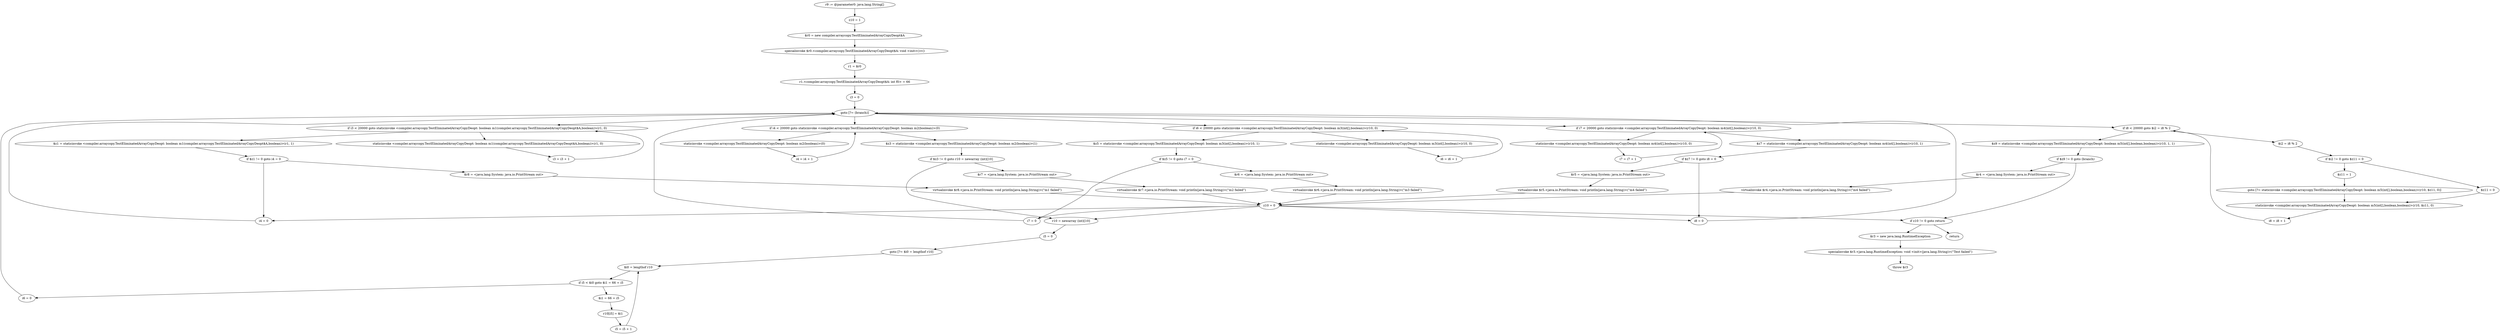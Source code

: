 digraph "unitGraph" {
    "r9 := @parameter0: java.lang.String[]"
    "z10 = 1"
    "$r0 = new compiler.arraycopy.TestEliminatedArrayCopyDeopt$A"
    "specialinvoke $r0.<compiler.arraycopy.TestEliminatedArrayCopyDeopt$A: void <init>()>()"
    "r1 = $r0"
    "r1.<compiler.arraycopy.TestEliminatedArrayCopyDeopt$A: int f0> = 66"
    "i3 = 0"
    "goto [?= (branch)]"
    "staticinvoke <compiler.arraycopy.TestEliminatedArrayCopyDeopt: boolean m1(compiler.arraycopy.TestEliminatedArrayCopyDeopt$A,boolean)>(r1, 0)"
    "i3 = i3 + 1"
    "if i3 < 20000 goto staticinvoke <compiler.arraycopy.TestEliminatedArrayCopyDeopt: boolean m1(compiler.arraycopy.TestEliminatedArrayCopyDeopt$A,boolean)>(r1, 0)"
    "$z1 = staticinvoke <compiler.arraycopy.TestEliminatedArrayCopyDeopt: boolean m1(compiler.arraycopy.TestEliminatedArrayCopyDeopt$A,boolean)>(r1, 1)"
    "if $z1 != 0 goto i4 = 0"
    "$r8 = <java.lang.System: java.io.PrintStream out>"
    "virtualinvoke $r8.<java.io.PrintStream: void println(java.lang.String)>(\"m1 failed\")"
    "z10 = 0"
    "i4 = 0"
    "staticinvoke <compiler.arraycopy.TestEliminatedArrayCopyDeopt: boolean m2(boolean)>(0)"
    "i4 = i4 + 1"
    "if i4 < 20000 goto staticinvoke <compiler.arraycopy.TestEliminatedArrayCopyDeopt: boolean m2(boolean)>(0)"
    "$z3 = staticinvoke <compiler.arraycopy.TestEliminatedArrayCopyDeopt: boolean m2(boolean)>(1)"
    "if $z3 != 0 goto r10 = newarray (int)[10]"
    "$r7 = <java.lang.System: java.io.PrintStream out>"
    "virtualinvoke $r7.<java.io.PrintStream: void println(java.lang.String)>(\"m2 failed\")"
    "r10 = newarray (int)[10]"
    "i5 = 0"
    "goto [?= $i0 = lengthof r10]"
    "$i1 = 66 + i5"
    "r10[i5] = $i1"
    "i5 = i5 + 1"
    "$i0 = lengthof r10"
    "if i5 < $i0 goto $i1 = 66 + i5"
    "i6 = 0"
    "staticinvoke <compiler.arraycopy.TestEliminatedArrayCopyDeopt: boolean m3(int[],boolean)>(r10, 0)"
    "i6 = i6 + 1"
    "if i6 < 20000 goto staticinvoke <compiler.arraycopy.TestEliminatedArrayCopyDeopt: boolean m3(int[],boolean)>(r10, 0)"
    "$z5 = staticinvoke <compiler.arraycopy.TestEliminatedArrayCopyDeopt: boolean m3(int[],boolean)>(r10, 1)"
    "if $z5 != 0 goto i7 = 0"
    "$r6 = <java.lang.System: java.io.PrintStream out>"
    "virtualinvoke $r6.<java.io.PrintStream: void println(java.lang.String)>(\"m3 failed\")"
    "i7 = 0"
    "staticinvoke <compiler.arraycopy.TestEliminatedArrayCopyDeopt: boolean m4(int[],boolean)>(r10, 0)"
    "i7 = i7 + 1"
    "if i7 < 20000 goto staticinvoke <compiler.arraycopy.TestEliminatedArrayCopyDeopt: boolean m4(int[],boolean)>(r10, 0)"
    "$z7 = staticinvoke <compiler.arraycopy.TestEliminatedArrayCopyDeopt: boolean m4(int[],boolean)>(r10, 1)"
    "if $z7 != 0 goto i8 = 0"
    "$r5 = <java.lang.System: java.io.PrintStream out>"
    "virtualinvoke $r5.<java.io.PrintStream: void println(java.lang.String)>(\"m4 failed\")"
    "i8 = 0"
    "$i2 = i8 % 2"
    "if $i2 != 0 goto $z11 = 0"
    "$z11 = 1"
    "goto [?= staticinvoke <compiler.arraycopy.TestEliminatedArrayCopyDeopt: boolean m5(int[],boolean,boolean)>(r10, $z11, 0)]"
    "$z11 = 0"
    "staticinvoke <compiler.arraycopy.TestEliminatedArrayCopyDeopt: boolean m5(int[],boolean,boolean)>(r10, $z11, 0)"
    "i8 = i8 + 1"
    "if i8 < 20000 goto $i2 = i8 % 2"
    "$z9 = staticinvoke <compiler.arraycopy.TestEliminatedArrayCopyDeopt: boolean m5(int[],boolean,boolean)>(r10, 1, 1)"
    "if $z9 != 0 goto (branch)"
    "$r4 = <java.lang.System: java.io.PrintStream out>"
    "virtualinvoke $r4.<java.io.PrintStream: void println(java.lang.String)>(\"m4 failed\")"
    "if z10 != 0 goto return"
    "$r3 = new java.lang.RuntimeException"
    "specialinvoke $r3.<java.lang.RuntimeException: void <init>(java.lang.String)>(\"Test failed\")"
    "throw $r3"
    "return"
    "r9 := @parameter0: java.lang.String[]"->"z10 = 1";
    "z10 = 1"->"$r0 = new compiler.arraycopy.TestEliminatedArrayCopyDeopt$A";
    "$r0 = new compiler.arraycopy.TestEliminatedArrayCopyDeopt$A"->"specialinvoke $r0.<compiler.arraycopy.TestEliminatedArrayCopyDeopt$A: void <init>()>()";
    "specialinvoke $r0.<compiler.arraycopy.TestEliminatedArrayCopyDeopt$A: void <init>()>()"->"r1 = $r0";
    "r1 = $r0"->"r1.<compiler.arraycopy.TestEliminatedArrayCopyDeopt$A: int f0> = 66";
    "r1.<compiler.arraycopy.TestEliminatedArrayCopyDeopt$A: int f0> = 66"->"i3 = 0";
    "i3 = 0"->"goto [?= (branch)]";
    "goto [?= (branch)]"->"if i3 < 20000 goto staticinvoke <compiler.arraycopy.TestEliminatedArrayCopyDeopt: boolean m1(compiler.arraycopy.TestEliminatedArrayCopyDeopt$A,boolean)>(r1, 0)";
    "staticinvoke <compiler.arraycopy.TestEliminatedArrayCopyDeopt: boolean m1(compiler.arraycopy.TestEliminatedArrayCopyDeopt$A,boolean)>(r1, 0)"->"i3 = i3 + 1";
    "i3 = i3 + 1"->"if i3 < 20000 goto staticinvoke <compiler.arraycopy.TestEliminatedArrayCopyDeopt: boolean m1(compiler.arraycopy.TestEliminatedArrayCopyDeopt$A,boolean)>(r1, 0)";
    "if i3 < 20000 goto staticinvoke <compiler.arraycopy.TestEliminatedArrayCopyDeopt: boolean m1(compiler.arraycopy.TestEliminatedArrayCopyDeopt$A,boolean)>(r1, 0)"->"$z1 = staticinvoke <compiler.arraycopy.TestEliminatedArrayCopyDeopt: boolean m1(compiler.arraycopy.TestEliminatedArrayCopyDeopt$A,boolean)>(r1, 1)";
    "if i3 < 20000 goto staticinvoke <compiler.arraycopy.TestEliminatedArrayCopyDeopt: boolean m1(compiler.arraycopy.TestEliminatedArrayCopyDeopt$A,boolean)>(r1, 0)"->"staticinvoke <compiler.arraycopy.TestEliminatedArrayCopyDeopt: boolean m1(compiler.arraycopy.TestEliminatedArrayCopyDeopt$A,boolean)>(r1, 0)";
    "$z1 = staticinvoke <compiler.arraycopy.TestEliminatedArrayCopyDeopt: boolean m1(compiler.arraycopy.TestEliminatedArrayCopyDeopt$A,boolean)>(r1, 1)"->"if $z1 != 0 goto i4 = 0";
    "if $z1 != 0 goto i4 = 0"->"$r8 = <java.lang.System: java.io.PrintStream out>";
    "if $z1 != 0 goto i4 = 0"->"i4 = 0";
    "$r8 = <java.lang.System: java.io.PrintStream out>"->"virtualinvoke $r8.<java.io.PrintStream: void println(java.lang.String)>(\"m1 failed\")";
    "virtualinvoke $r8.<java.io.PrintStream: void println(java.lang.String)>(\"m1 failed\")"->"z10 = 0";
    "z10 = 0"->"i4 = 0";
    "i4 = 0"->"goto [?= (branch)]";
    "goto [?= (branch)]"->"if i4 < 20000 goto staticinvoke <compiler.arraycopy.TestEliminatedArrayCopyDeopt: boolean m2(boolean)>(0)";
    "staticinvoke <compiler.arraycopy.TestEliminatedArrayCopyDeopt: boolean m2(boolean)>(0)"->"i4 = i4 + 1";
    "i4 = i4 + 1"->"if i4 < 20000 goto staticinvoke <compiler.arraycopy.TestEliminatedArrayCopyDeopt: boolean m2(boolean)>(0)";
    "if i4 < 20000 goto staticinvoke <compiler.arraycopy.TestEliminatedArrayCopyDeopt: boolean m2(boolean)>(0)"->"$z3 = staticinvoke <compiler.arraycopy.TestEliminatedArrayCopyDeopt: boolean m2(boolean)>(1)";
    "if i4 < 20000 goto staticinvoke <compiler.arraycopy.TestEliminatedArrayCopyDeopt: boolean m2(boolean)>(0)"->"staticinvoke <compiler.arraycopy.TestEliminatedArrayCopyDeopt: boolean m2(boolean)>(0)";
    "$z3 = staticinvoke <compiler.arraycopy.TestEliminatedArrayCopyDeopt: boolean m2(boolean)>(1)"->"if $z3 != 0 goto r10 = newarray (int)[10]";
    "if $z3 != 0 goto r10 = newarray (int)[10]"->"$r7 = <java.lang.System: java.io.PrintStream out>";
    "if $z3 != 0 goto r10 = newarray (int)[10]"->"r10 = newarray (int)[10]";
    "$r7 = <java.lang.System: java.io.PrintStream out>"->"virtualinvoke $r7.<java.io.PrintStream: void println(java.lang.String)>(\"m2 failed\")";
    "virtualinvoke $r7.<java.io.PrintStream: void println(java.lang.String)>(\"m2 failed\")"->"z10 = 0";
    "z10 = 0"->"r10 = newarray (int)[10]";
    "r10 = newarray (int)[10]"->"i5 = 0";
    "i5 = 0"->"goto [?= $i0 = lengthof r10]";
    "goto [?= $i0 = lengthof r10]"->"$i0 = lengthof r10";
    "$i1 = 66 + i5"->"r10[i5] = $i1";
    "r10[i5] = $i1"->"i5 = i5 + 1";
    "i5 = i5 + 1"->"$i0 = lengthof r10";
    "$i0 = lengthof r10"->"if i5 < $i0 goto $i1 = 66 + i5";
    "if i5 < $i0 goto $i1 = 66 + i5"->"i6 = 0";
    "if i5 < $i0 goto $i1 = 66 + i5"->"$i1 = 66 + i5";
    "i6 = 0"->"goto [?= (branch)]";
    "goto [?= (branch)]"->"if i6 < 20000 goto staticinvoke <compiler.arraycopy.TestEliminatedArrayCopyDeopt: boolean m3(int[],boolean)>(r10, 0)";
    "staticinvoke <compiler.arraycopy.TestEliminatedArrayCopyDeopt: boolean m3(int[],boolean)>(r10, 0)"->"i6 = i6 + 1";
    "i6 = i6 + 1"->"if i6 < 20000 goto staticinvoke <compiler.arraycopy.TestEliminatedArrayCopyDeopt: boolean m3(int[],boolean)>(r10, 0)";
    "if i6 < 20000 goto staticinvoke <compiler.arraycopy.TestEliminatedArrayCopyDeopt: boolean m3(int[],boolean)>(r10, 0)"->"$z5 = staticinvoke <compiler.arraycopy.TestEliminatedArrayCopyDeopt: boolean m3(int[],boolean)>(r10, 1)";
    "if i6 < 20000 goto staticinvoke <compiler.arraycopy.TestEliminatedArrayCopyDeopt: boolean m3(int[],boolean)>(r10, 0)"->"staticinvoke <compiler.arraycopy.TestEliminatedArrayCopyDeopt: boolean m3(int[],boolean)>(r10, 0)";
    "$z5 = staticinvoke <compiler.arraycopy.TestEliminatedArrayCopyDeopt: boolean m3(int[],boolean)>(r10, 1)"->"if $z5 != 0 goto i7 = 0";
    "if $z5 != 0 goto i7 = 0"->"$r6 = <java.lang.System: java.io.PrintStream out>";
    "if $z5 != 0 goto i7 = 0"->"i7 = 0";
    "$r6 = <java.lang.System: java.io.PrintStream out>"->"virtualinvoke $r6.<java.io.PrintStream: void println(java.lang.String)>(\"m3 failed\")";
    "virtualinvoke $r6.<java.io.PrintStream: void println(java.lang.String)>(\"m3 failed\")"->"z10 = 0";
    "z10 = 0"->"i7 = 0";
    "i7 = 0"->"goto [?= (branch)]";
    "goto [?= (branch)]"->"if i7 < 20000 goto staticinvoke <compiler.arraycopy.TestEliminatedArrayCopyDeopt: boolean m4(int[],boolean)>(r10, 0)";
    "staticinvoke <compiler.arraycopy.TestEliminatedArrayCopyDeopt: boolean m4(int[],boolean)>(r10, 0)"->"i7 = i7 + 1";
    "i7 = i7 + 1"->"if i7 < 20000 goto staticinvoke <compiler.arraycopy.TestEliminatedArrayCopyDeopt: boolean m4(int[],boolean)>(r10, 0)";
    "if i7 < 20000 goto staticinvoke <compiler.arraycopy.TestEliminatedArrayCopyDeopt: boolean m4(int[],boolean)>(r10, 0)"->"$z7 = staticinvoke <compiler.arraycopy.TestEliminatedArrayCopyDeopt: boolean m4(int[],boolean)>(r10, 1)";
    "if i7 < 20000 goto staticinvoke <compiler.arraycopy.TestEliminatedArrayCopyDeopt: boolean m4(int[],boolean)>(r10, 0)"->"staticinvoke <compiler.arraycopy.TestEliminatedArrayCopyDeopt: boolean m4(int[],boolean)>(r10, 0)";
    "$z7 = staticinvoke <compiler.arraycopy.TestEliminatedArrayCopyDeopt: boolean m4(int[],boolean)>(r10, 1)"->"if $z7 != 0 goto i8 = 0";
    "if $z7 != 0 goto i8 = 0"->"$r5 = <java.lang.System: java.io.PrintStream out>";
    "if $z7 != 0 goto i8 = 0"->"i8 = 0";
    "$r5 = <java.lang.System: java.io.PrintStream out>"->"virtualinvoke $r5.<java.io.PrintStream: void println(java.lang.String)>(\"m4 failed\")";
    "virtualinvoke $r5.<java.io.PrintStream: void println(java.lang.String)>(\"m4 failed\")"->"z10 = 0";
    "z10 = 0"->"i8 = 0";
    "i8 = 0"->"goto [?= (branch)]";
    "goto [?= (branch)]"->"if i8 < 20000 goto $i2 = i8 % 2";
    "$i2 = i8 % 2"->"if $i2 != 0 goto $z11 = 0";
    "if $i2 != 0 goto $z11 = 0"->"$z11 = 1";
    "if $i2 != 0 goto $z11 = 0"->"$z11 = 0";
    "$z11 = 1"->"goto [?= staticinvoke <compiler.arraycopy.TestEliminatedArrayCopyDeopt: boolean m5(int[],boolean,boolean)>(r10, $z11, 0)]";
    "goto [?= staticinvoke <compiler.arraycopy.TestEliminatedArrayCopyDeopt: boolean m5(int[],boolean,boolean)>(r10, $z11, 0)]"->"staticinvoke <compiler.arraycopy.TestEliminatedArrayCopyDeopt: boolean m5(int[],boolean,boolean)>(r10, $z11, 0)";
    "$z11 = 0"->"staticinvoke <compiler.arraycopy.TestEliminatedArrayCopyDeopt: boolean m5(int[],boolean,boolean)>(r10, $z11, 0)";
    "staticinvoke <compiler.arraycopy.TestEliminatedArrayCopyDeopt: boolean m5(int[],boolean,boolean)>(r10, $z11, 0)"->"i8 = i8 + 1";
    "i8 = i8 + 1"->"if i8 < 20000 goto $i2 = i8 % 2";
    "if i8 < 20000 goto $i2 = i8 % 2"->"$z9 = staticinvoke <compiler.arraycopy.TestEliminatedArrayCopyDeopt: boolean m5(int[],boolean,boolean)>(r10, 1, 1)";
    "if i8 < 20000 goto $i2 = i8 % 2"->"$i2 = i8 % 2";
    "$z9 = staticinvoke <compiler.arraycopy.TestEliminatedArrayCopyDeopt: boolean m5(int[],boolean,boolean)>(r10, 1, 1)"->"if $z9 != 0 goto (branch)";
    "if $z9 != 0 goto (branch)"->"$r4 = <java.lang.System: java.io.PrintStream out>";
    "if $z9 != 0 goto (branch)"->"if z10 != 0 goto return";
    "$r4 = <java.lang.System: java.io.PrintStream out>"->"virtualinvoke $r4.<java.io.PrintStream: void println(java.lang.String)>(\"m4 failed\")";
    "virtualinvoke $r4.<java.io.PrintStream: void println(java.lang.String)>(\"m4 failed\")"->"z10 = 0";
    "z10 = 0"->"if z10 != 0 goto return";
    "if z10 != 0 goto return"->"$r3 = new java.lang.RuntimeException";
    "if z10 != 0 goto return"->"return";
    "$r3 = new java.lang.RuntimeException"->"specialinvoke $r3.<java.lang.RuntimeException: void <init>(java.lang.String)>(\"Test failed\")";
    "specialinvoke $r3.<java.lang.RuntimeException: void <init>(java.lang.String)>(\"Test failed\")"->"throw $r3";
}
